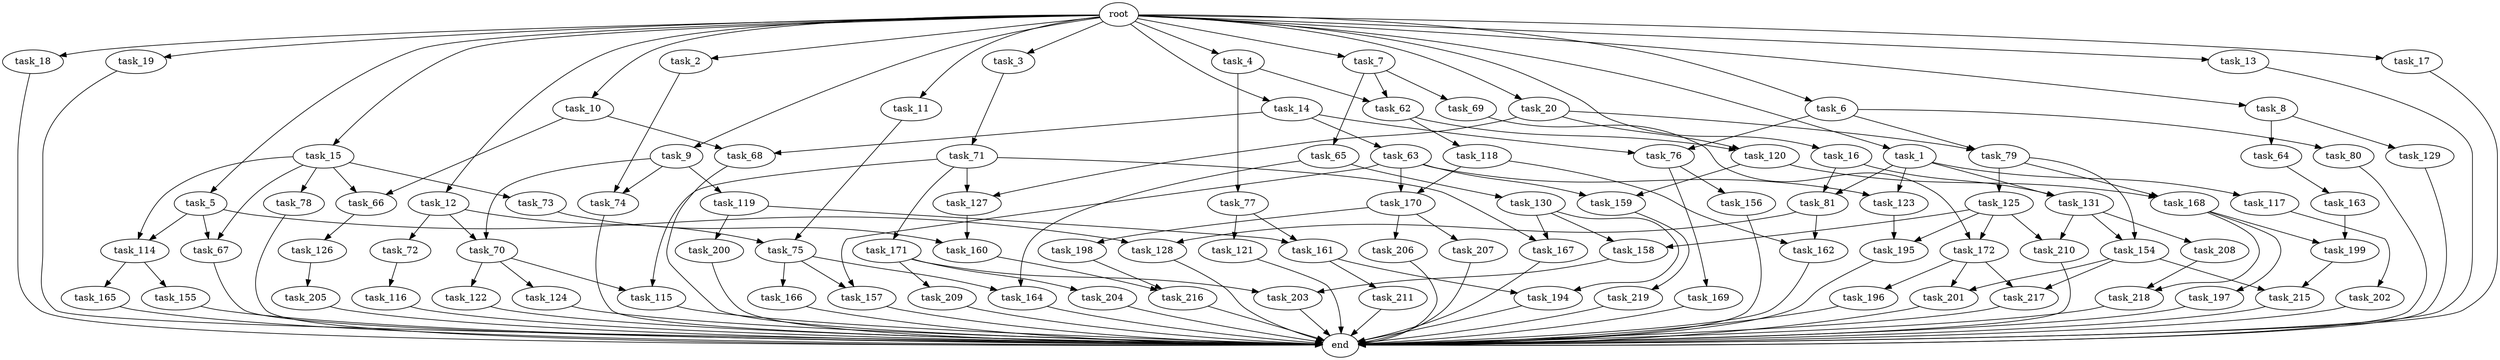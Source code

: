 digraph G {
  task_116 [size="77309411328.000000"];
  task_163 [size="858993459200.000000"];
  task_15 [size="1024.000000"];
  task_118 [size="858993459200.000000"];
  task_169 [size="34359738368.000000"];
  task_207 [size="137438953472.000000"];
  task_168 [size="1245540515840.000000"];
  task_161 [size="386547056640.000000"];
  end [size="0.000000"];
  task_7 [size="1024.000000"];
  task_128 [size="858993459200.000000"];
  task_119 [size="549755813888.000000"];
  task_166 [size="34359738368.000000"];
  task_79 [size="523986010112.000000"];
  task_75 [size="584115552256.000000"];
  task_154 [size="1554778161152.000000"];
  task_204 [size="137438953472.000000"];
  task_117 [size="137438953472.000000"];
  task_196 [size="214748364800.000000"];
  task_9 [size="1024.000000"];
  task_155 [size="420906795008.000000"];
  task_74 [size="627065225216.000000"];
  task_216 [size="1408749273088.000000"];
  task_131 [size="833223655424.000000"];
  task_121 [size="77309411328.000000"];
  task_164 [size="68719476736.000000"];
  task_217 [size="249108103168.000000"];
  task_130 [size="34359738368.000000"];
  task_73 [size="549755813888.000000"];
  task_172 [size="730144440320.000000"];
  task_77 [size="309237645312.000000"];
  task_198 [size="137438953472.000000"];
  task_65 [size="77309411328.000000"];
  task_18 [size="1024.000000"];
  task_159 [size="584115552256.000000"];
  task_63 [size="214748364800.000000"];
  task_68 [size="523986010112.000000"];
  task_115 [size="1116691496960.000000"];
  task_206 [size="137438953472.000000"];
  task_160 [size="523986010112.000000"];
  task_64 [size="858993459200.000000"];
  task_11 [size="1024.000000"];
  task_167 [size="1116691496960.000000"];
  task_125 [size="695784701952.000000"];
  task_1 [size="1024.000000"];
  task_78 [size="549755813888.000000"];
  task_157 [size="68719476736.000000"];
  task_156 [size="34359738368.000000"];
  task_210 [size="893353197568.000000"];
  task_201 [size="249108103168.000000"];
  task_69 [size="77309411328.000000"];
  task_171 [size="420906795008.000000"];
  task_162 [size="1408749273088.000000"];
  task_165 [size="420906795008.000000"];
  task_80 [size="214748364800.000000"];
  task_123 [size="171798691840.000000"];
  task_20 [size="1024.000000"];
  task_194 [size="1554778161152.000000"];
  task_62 [size="386547056640.000000"];
  task_66 [size="858993459200.000000"];
  task_127 [size="730144440320.000000"];
  task_19 [size="1024.000000"];
  task_195 [size="111669149696.000000"];
  task_3 [size="1024.000000"];
  task_129 [size="858993459200.000000"];
  task_4 [size="1024.000000"];
  task_10 [size="1024.000000"];
  task_81 [size="833223655424.000000"];
  task_158 [size="730144440320.000000"];
  task_70 [size="584115552256.000000"];
  task_71 [size="309237645312.000000"];
  task_67 [size="858993459200.000000"];
  task_14 [size="1024.000000"];
  task_12 [size="1024.000000"];
  task_13 [size="1024.000000"];
  task_126 [size="858993459200.000000"];
  task_114 [size="858993459200.000000"];
  task_5 [size="1024.000000"];
  task_203 [size="274877906944.000000"];
  task_6 [size="1024.000000"];
  task_219 [size="549755813888.000000"];
  task_124 [size="695784701952.000000"];
  task_2 [size="1024.000000"];
  task_209 [size="137438953472.000000"];
  task_197 [size="420906795008.000000"];
  task_72 [size="34359738368.000000"];
  task_211 [size="858993459200.000000"];
  task_170 [size="893353197568.000000"];
  task_17 [size="1024.000000"];
  task_76 [size="429496729600.000000"];
  task_202 [size="214748364800.000000"];
  task_120 [size="1168231104512.000000"];
  task_200 [size="309237645312.000000"];
  root [size="0.000000"];
  task_205 [size="549755813888.000000"];
  task_8 [size="1024.000000"];
  task_16 [size="1024.000000"];
  task_199 [size="558345748480.000000"];
  task_218 [size="970662608896.000000"];
  task_215 [size="111669149696.000000"];
  task_122 [size="695784701952.000000"];
  task_208 [size="858993459200.000000"];

  task_116 -> end [size="1.000000"];
  task_163 -> task_199 [size="134217728.000000"];
  task_15 -> task_66 [size="536870912.000000"];
  task_15 -> task_114 [size="536870912.000000"];
  task_15 -> task_78 [size="536870912.000000"];
  task_15 -> task_73 [size="536870912.000000"];
  task_15 -> task_67 [size="536870912.000000"];
  task_118 -> task_170 [size="838860800.000000"];
  task_118 -> task_162 [size="838860800.000000"];
  task_169 -> end [size="1.000000"];
  task_207 -> end [size="1.000000"];
  task_168 -> task_199 [size="411041792.000000"];
  task_168 -> task_197 [size="411041792.000000"];
  task_168 -> task_218 [size="411041792.000000"];
  task_161 -> task_194 [size="838860800.000000"];
  task_161 -> task_211 [size="838860800.000000"];
  task_7 -> task_65 [size="75497472.000000"];
  task_7 -> task_62 [size="75497472.000000"];
  task_7 -> task_69 [size="75497472.000000"];
  task_128 -> end [size="1.000000"];
  task_119 -> task_161 [size="301989888.000000"];
  task_119 -> task_200 [size="301989888.000000"];
  task_166 -> end [size="1.000000"];
  task_79 -> task_125 [size="679477248.000000"];
  task_79 -> task_154 [size="679477248.000000"];
  task_79 -> task_168 [size="679477248.000000"];
  task_75 -> task_164 [size="33554432.000000"];
  task_75 -> task_166 [size="33554432.000000"];
  task_75 -> task_157 [size="33554432.000000"];
  task_154 -> task_201 [size="33554432.000000"];
  task_154 -> task_215 [size="33554432.000000"];
  task_154 -> task_217 [size="33554432.000000"];
  task_204 -> end [size="1.000000"];
  task_117 -> task_202 [size="209715200.000000"];
  task_196 -> end [size="1.000000"];
  task_9 -> task_119 [size="536870912.000000"];
  task_9 -> task_70 [size="536870912.000000"];
  task_9 -> task_74 [size="536870912.000000"];
  task_155 -> end [size="1.000000"];
  task_74 -> end [size="1.000000"];
  task_216 -> end [size="1.000000"];
  task_131 -> task_210 [size="838860800.000000"];
  task_131 -> task_154 [size="838860800.000000"];
  task_131 -> task_208 [size="838860800.000000"];
  task_121 -> end [size="1.000000"];
  task_164 -> end [size="1.000000"];
  task_217 -> end [size="1.000000"];
  task_130 -> task_158 [size="679477248.000000"];
  task_130 -> task_167 [size="679477248.000000"];
  task_130 -> task_194 [size="679477248.000000"];
  task_73 -> task_160 [size="209715200.000000"];
  task_172 -> task_201 [size="209715200.000000"];
  task_172 -> task_217 [size="209715200.000000"];
  task_172 -> task_196 [size="209715200.000000"];
  task_77 -> task_161 [size="75497472.000000"];
  task_77 -> task_121 [size="75497472.000000"];
  task_198 -> task_216 [size="536870912.000000"];
  task_65 -> task_164 [size="33554432.000000"];
  task_65 -> task_130 [size="33554432.000000"];
  task_18 -> end [size="1.000000"];
  task_159 -> task_219 [size="536870912.000000"];
  task_63 -> task_170 [size="33554432.000000"];
  task_63 -> task_123 [size="33554432.000000"];
  task_63 -> task_157 [size="33554432.000000"];
  task_63 -> task_159 [size="33554432.000000"];
  task_68 -> end [size="1.000000"];
  task_115 -> end [size="1.000000"];
  task_206 -> end [size="1.000000"];
  task_160 -> task_216 [size="838860800.000000"];
  task_64 -> task_163 [size="838860800.000000"];
  task_11 -> task_75 [size="536870912.000000"];
  task_167 -> end [size="1.000000"];
  task_125 -> task_158 [size="33554432.000000"];
  task_125 -> task_210 [size="33554432.000000"];
  task_125 -> task_195 [size="33554432.000000"];
  task_125 -> task_172 [size="33554432.000000"];
  task_1 -> task_81 [size="134217728.000000"];
  task_1 -> task_131 [size="134217728.000000"];
  task_1 -> task_117 [size="134217728.000000"];
  task_1 -> task_123 [size="134217728.000000"];
  task_78 -> end [size="1.000000"];
  task_157 -> end [size="1.000000"];
  task_156 -> end [size="1.000000"];
  task_210 -> end [size="1.000000"];
  task_201 -> end [size="1.000000"];
  task_69 -> task_172 [size="679477248.000000"];
  task_171 -> task_204 [size="134217728.000000"];
  task_171 -> task_203 [size="134217728.000000"];
  task_171 -> task_209 [size="134217728.000000"];
  task_162 -> end [size="1.000000"];
  task_165 -> end [size="1.000000"];
  task_80 -> end [size="1.000000"];
  task_123 -> task_195 [size="75497472.000000"];
  task_20 -> task_120 [size="301989888.000000"];
  task_20 -> task_79 [size="301989888.000000"];
  task_20 -> task_127 [size="301989888.000000"];
  task_194 -> end [size="1.000000"];
  task_62 -> task_118 [size="838860800.000000"];
  task_62 -> task_120 [size="838860800.000000"];
  task_66 -> task_126 [size="838860800.000000"];
  task_127 -> task_160 [size="301989888.000000"];
  task_19 -> end [size="1.000000"];
  task_195 -> end [size="1.000000"];
  task_3 -> task_71 [size="301989888.000000"];
  task_129 -> end [size="1.000000"];
  task_4 -> task_77 [size="301989888.000000"];
  task_4 -> task_62 [size="301989888.000000"];
  task_10 -> task_66 [size="301989888.000000"];
  task_10 -> task_68 [size="301989888.000000"];
  task_81 -> task_162 [size="536870912.000000"];
  task_81 -> task_128 [size="536870912.000000"];
  task_158 -> task_203 [size="134217728.000000"];
  task_70 -> task_124 [size="679477248.000000"];
  task_70 -> task_122 [size="679477248.000000"];
  task_70 -> task_115 [size="679477248.000000"];
  task_71 -> task_171 [size="411041792.000000"];
  task_71 -> task_167 [size="411041792.000000"];
  task_71 -> task_127 [size="411041792.000000"];
  task_71 -> task_115 [size="411041792.000000"];
  task_67 -> end [size="1.000000"];
  task_14 -> task_63 [size="209715200.000000"];
  task_14 -> task_68 [size="209715200.000000"];
  task_14 -> task_76 [size="209715200.000000"];
  task_12 -> task_75 [size="33554432.000000"];
  task_12 -> task_70 [size="33554432.000000"];
  task_12 -> task_72 [size="33554432.000000"];
  task_13 -> end [size="1.000000"];
  task_126 -> task_205 [size="536870912.000000"];
  task_114 -> task_155 [size="411041792.000000"];
  task_114 -> task_165 [size="411041792.000000"];
  task_5 -> task_114 [size="301989888.000000"];
  task_5 -> task_67 [size="301989888.000000"];
  task_5 -> task_128 [size="301989888.000000"];
  task_203 -> end [size="1.000000"];
  task_6 -> task_76 [size="209715200.000000"];
  task_6 -> task_79 [size="209715200.000000"];
  task_6 -> task_80 [size="209715200.000000"];
  task_219 -> end [size="1.000000"];
  task_124 -> end [size="1.000000"];
  task_2 -> task_74 [size="75497472.000000"];
  task_209 -> end [size="1.000000"];
  task_197 -> end [size="1.000000"];
  task_72 -> task_116 [size="75497472.000000"];
  task_211 -> end [size="1.000000"];
  task_170 -> task_206 [size="134217728.000000"];
  task_170 -> task_207 [size="134217728.000000"];
  task_170 -> task_198 [size="134217728.000000"];
  task_17 -> end [size="1.000000"];
  task_76 -> task_156 [size="33554432.000000"];
  task_76 -> task_169 [size="33554432.000000"];
  task_202 -> end [size="1.000000"];
  task_120 -> task_168 [size="536870912.000000"];
  task_120 -> task_159 [size="536870912.000000"];
  task_200 -> end [size="1.000000"];
  root -> task_13 [size="1.000000"];
  root -> task_17 [size="1.000000"];
  root -> task_3 [size="1.000000"];
  root -> task_4 [size="1.000000"];
  root -> task_20 [size="1.000000"];
  root -> task_15 [size="1.000000"];
  root -> task_10 [size="1.000000"];
  root -> task_6 [size="1.000000"];
  root -> task_11 [size="1.000000"];
  root -> task_9 [size="1.000000"];
  root -> task_16 [size="1.000000"];
  root -> task_8 [size="1.000000"];
  root -> task_18 [size="1.000000"];
  root -> task_1 [size="1.000000"];
  root -> task_5 [size="1.000000"];
  root -> task_19 [size="1.000000"];
  root -> task_2 [size="1.000000"];
  root -> task_14 [size="1.000000"];
  root -> task_7 [size="1.000000"];
  root -> task_12 [size="1.000000"];
  task_205 -> end [size="1.000000"];
  task_8 -> task_64 [size="838860800.000000"];
  task_8 -> task_129 [size="838860800.000000"];
  task_16 -> task_81 [size="679477248.000000"];
  task_16 -> task_131 [size="679477248.000000"];
  task_199 -> task_215 [size="75497472.000000"];
  task_218 -> end [size="1.000000"];
  task_215 -> end [size="1.000000"];
  task_122 -> end [size="1.000000"];
  task_208 -> task_218 [size="536870912.000000"];
}
